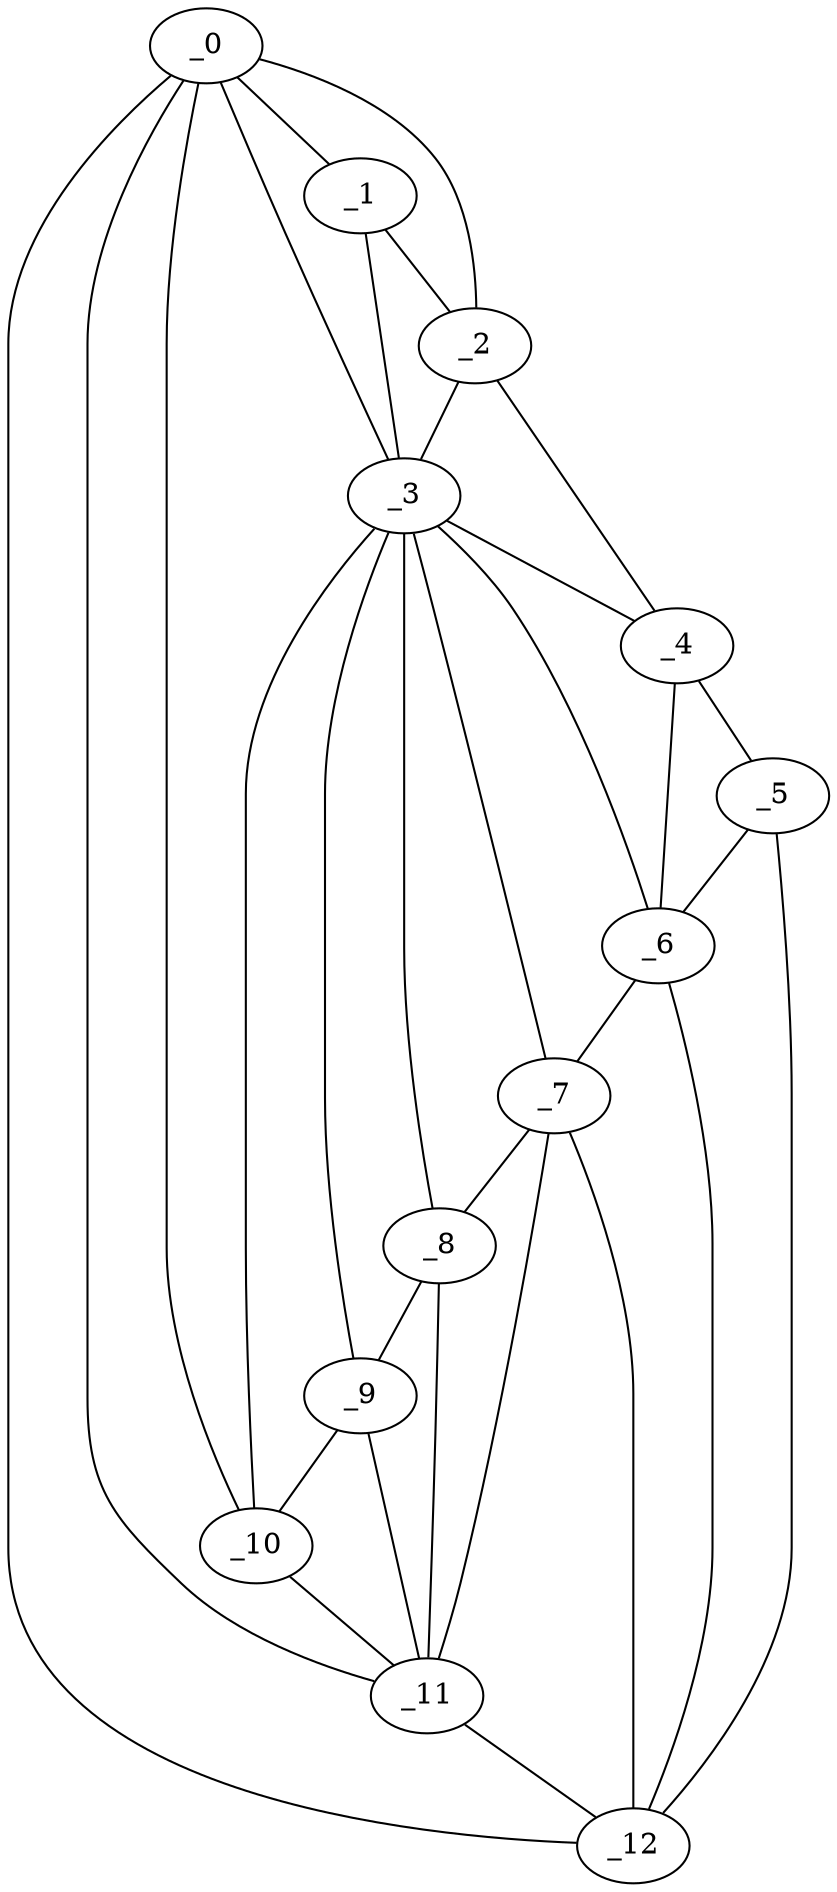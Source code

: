 graph "obj85__285.gxl" {
	_0	 [x=4,
		y=85];
	_1	 [x=29,
		y=50];
	_0 -- _1	 [valence=2];
	_2	 [x=36,
		y=28];
	_0 -- _2	 [valence=1];
	_3	 [x=44,
		y=48];
	_0 -- _3	 [valence=2];
	_10	 [x=112,
		y=54];
	_0 -- _10	 [valence=1];
	_11	 [x=115,
		y=55];
	_0 -- _11	 [valence=2];
	_12	 [x=125,
		y=58];
	_0 -- _12	 [valence=1];
	_1 -- _2	 [valence=1];
	_1 -- _3	 [valence=2];
	_2 -- _3	 [valence=2];
	_4	 [x=46,
		y=12];
	_2 -- _4	 [valence=1];
	_3 -- _4	 [valence=1];
	_6	 [x=96,
		y=28];
	_3 -- _6	 [valence=2];
	_7	 [x=101,
		y=41];
	_3 -- _7	 [valence=2];
	_8	 [x=103,
		y=45];
	_3 -- _8	 [valence=2];
	_9	 [x=108,
		y=51];
	_3 -- _9	 [valence=2];
	_3 -- _10	 [valence=2];
	_5	 [x=95,
		y=16];
	_4 -- _5	 [valence=1];
	_4 -- _6	 [valence=2];
	_5 -- _6	 [valence=2];
	_5 -- _12	 [valence=1];
	_6 -- _7	 [valence=2];
	_6 -- _12	 [valence=1];
	_7 -- _8	 [valence=2];
	_7 -- _11	 [valence=1];
	_7 -- _12	 [valence=2];
	_8 -- _9	 [valence=2];
	_8 -- _11	 [valence=2];
	_9 -- _10	 [valence=1];
	_9 -- _11	 [valence=1];
	_10 -- _11	 [valence=2];
	_11 -- _12	 [valence=2];
}
